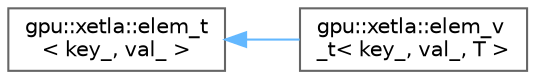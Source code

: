 digraph "Graphical Class Hierarchy"
{
 // LATEX_PDF_SIZE
  bgcolor="transparent";
  edge [fontname=Helvetica,fontsize=10,labelfontname=Helvetica,labelfontsize=10];
  node [fontname=Helvetica,fontsize=10,shape=box,height=0.2,width=0.4];
  rankdir="LR";
  Node0 [id="Node000000",label="gpu::xetla::elem_t\l\< key_, val_ \>",height=0.2,width=0.4,color="grey40", fillcolor="white", style="filled",URL="$structgpu_1_1xetla_1_1elem__t.html",tooltip=" "];
  Node0 -> Node1 [id="edge17_Node000000_Node000001",dir="back",color="steelblue1",style="solid",tooltip=" "];
  Node1 [id="Node000001",label="gpu::xetla::elem_v\l_t\< key_, val_, T \>",height=0.2,width=0.4,color="grey40", fillcolor="white", style="filled",URL="$structgpu_1_1xetla_1_1elem__v__t.html",tooltip=" "];
}

